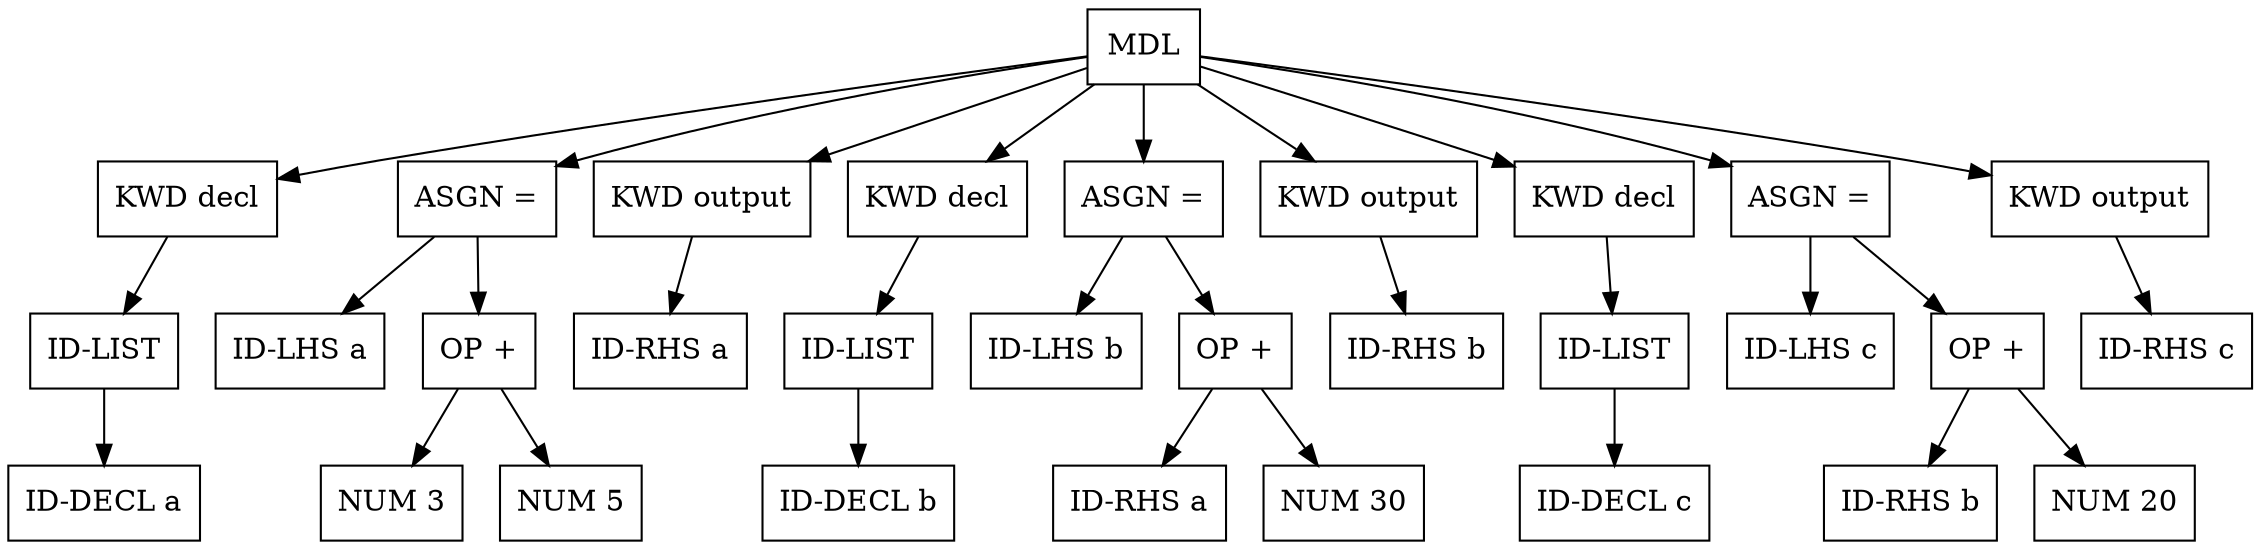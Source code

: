 digraph G {
node [shape = circle];
node0 [ uuid = "c8d5f0e4-6f9b-4669-8c93-b6b57b0f0205" shape = "record" label = "MDL 
" ];
node1 [ uuid = "1cf07249-08fa-40d7-a674-5691128c4641" shape = "record" label = "KWD decl
" ];
node2 [ uuid = "38ab81ca-bcb4-4816-98e9-ae1b4e8bf8a4" shape = "record" label = "ID-LIST 
" ];
node3 [ uuid = "1c564ff0-04b4-4c14-995b-0fa718909210" shape = "record" label = "ID-DECL a
" ];
node2 -> node3;
node1 -> node2;
node0 -> node1;
node5 [ uuid = "90eadc02-4efc-4da8-8e76-f5fe6f3f5417" shape = "record" label = "ASGN =
" ];
node4 [ uuid = "0833b73e-224a-47a8-bfb0-f437a1e6f111" shape = "record" label = "ID-LHS a
" ];
node5 -> node4;
node7 [ uuid = "2deb9928-9cad-42a4-8d1a-2d4020b53a57" shape = "record" label = "OP +
" ];
node6 [ uuid = "f299f323-2dda-4d5b-81aa-2d5d545b3639" shape = "record" label = "NUM 3
" ];
node7 -> node6;
node8 [ uuid = "d887d01b-1ede-4902-b72b-d9f00d4d5125" shape = "record" label = "NUM 5
" ];
node7 -> node8;
node5 -> node7;
node0 -> node5;
node9 [ uuid = "be29fef0-07b8-42b7-9643-7a678b124713" shape = "record" label = "KWD output
" ];
node10 [ uuid = "4c1dff82-9362-437b-b111-879a420c644a" shape = "record" label = "ID-RHS a
" ];
node9 -> node10;
node0 -> node9;
node11 [ uuid = "fd616f47-5f40-4824-9430-3306e560e48b" shape = "record" label = "KWD decl
" ];
node12 [ uuid = "ffed3ab9-ab38-4780-9f05-ce9eda5e9be5" shape = "record" label = "ID-LIST 
" ];
node13 [ uuid = "f9c9662a-1c39-4076-922c-d605b73f492f" shape = "record" label = "ID-DECL b
" ];
node12 -> node13;
node11 -> node12;
node0 -> node11;
node15 [ uuid = "fe7d1bfa-f14b-489c-aff6-14fbdc3bedfd" shape = "record" label = "ASGN =
" ];
node14 [ uuid = "963f972e-abf3-43e0-a573-f6af127c9eb3" shape = "record" label = "ID-LHS b
" ];
node15 -> node14;
node17 [ uuid = "830c2ae5-e6c6-435a-8e2e-189b53a676cc" shape = "record" label = "OP +
" ];
node16 [ uuid = "c9207177-0d34-4aa9-b20c-1d47f3db8fdb" shape = "record" label = "ID-RHS a
" ];
node17 -> node16;
node18 [ uuid = "57e11507-e783-49cc-84b5-db1b918c2d3c" shape = "record" label = "NUM 30
" ];
node17 -> node18;
node15 -> node17;
node0 -> node15;
node19 [ uuid = "7c7ebc51-310b-4ac6-8366-ded1428bd583" shape = "record" label = "KWD output
" ];
node20 [ uuid = "38d0c872-d7a6-418a-9f4e-d0f296ae1174" shape = "record" label = "ID-RHS b
" ];
node19 -> node20;
node0 -> node19;
node21 [ uuid = "fbb290ef-3989-429f-9b27-3c1f0eaf6033" shape = "record" label = "KWD decl
" ];
node22 [ uuid = "1ff988a4-929b-4773-b473-e3879960813e" shape = "record" label = "ID-LIST 
" ];
node23 [ uuid = "b43b422a-3089-455a-8c2a-80b40e56a1a2" shape = "record" label = "ID-DECL c
" ];
node22 -> node23;
node21 -> node22;
node0 -> node21;
node25 [ uuid = "d0531538-dfd9-4341-bf9a-5bbbec4f5003" shape = "record" label = "ASGN =
" ];
node24 [ uuid = "e875e0b9-726f-431e-84fa-646c694971fc" shape = "record" label = "ID-LHS c
" ];
node25 -> node24;
node27 [ uuid = "7444c795-31cb-40bb-ad3f-9078de84571e" shape = "record" label = "OP +
" ];
node26 [ uuid = "28fc8cad-e223-422d-adfd-f99d73cd901c" shape = "record" label = "ID-RHS b
" ];
node27 -> node26;
node28 [ uuid = "40e9b529-7a51-4484-9f91-1a1941dc2ab9" shape = "record" label = "NUM 20
" ];
node27 -> node28;
node25 -> node27;
node0 -> node25;
node29 [ uuid = "37c5d593-9449-48b6-8378-609041acdbfe" shape = "record" label = "KWD output
" ];
node30 [ uuid = "91cfca47-3c1d-4f05-a59b-4242a08a51f6" shape = "record" label = "ID-RHS c
" ];
node29 -> node30;
node0 -> node29;
}
